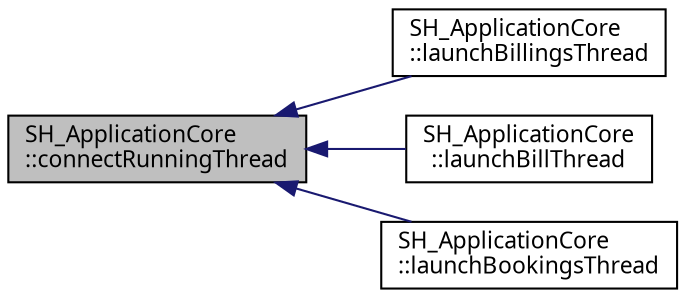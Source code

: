 digraph "SH_ApplicationCore::connectRunningThread"
{
 // INTERACTIVE_SVG=YES
  bgcolor="transparent";
  edge [fontname="Verdana",fontsize="11",labelfontname="Verdana",labelfontsize="11"];
  node [fontname="Verdana",fontsize="11",shape=record];
  rankdir="LR";
  Node1 [label="SH_ApplicationCore\l::connectRunningThread",height=0.2,width=0.4,color="black", fillcolor="grey75", style="filled" fontcolor="black"];
  Node1 -> Node2 [dir="back",color="midnightblue",fontsize="11",style="solid",fontname="Verdana"];
  Node2 [label="SH_ApplicationCore\l::launchBillingsThread",height=0.2,width=0.4,color="black",URL="$classSH__ApplicationCore.html#a30738281acefd721fe9d06db46dcf123"];
  Node1 -> Node3 [dir="back",color="midnightblue",fontsize="11",style="solid",fontname="Verdana"];
  Node3 [label="SH_ApplicationCore\l::launchBillThread",height=0.2,width=0.4,color="black",URL="$classSH__ApplicationCore.html#a17a048025bc51a96663029e58c722741"];
  Node1 -> Node4 [dir="back",color="midnightblue",fontsize="11",style="solid",fontname="Verdana"];
  Node4 [label="SH_ApplicationCore\l::launchBookingsThread",height=0.2,width=0.4,color="black",URL="$classSH__ApplicationCore.html#a193a9132da92b5e7a450e9307b657893"];
}
